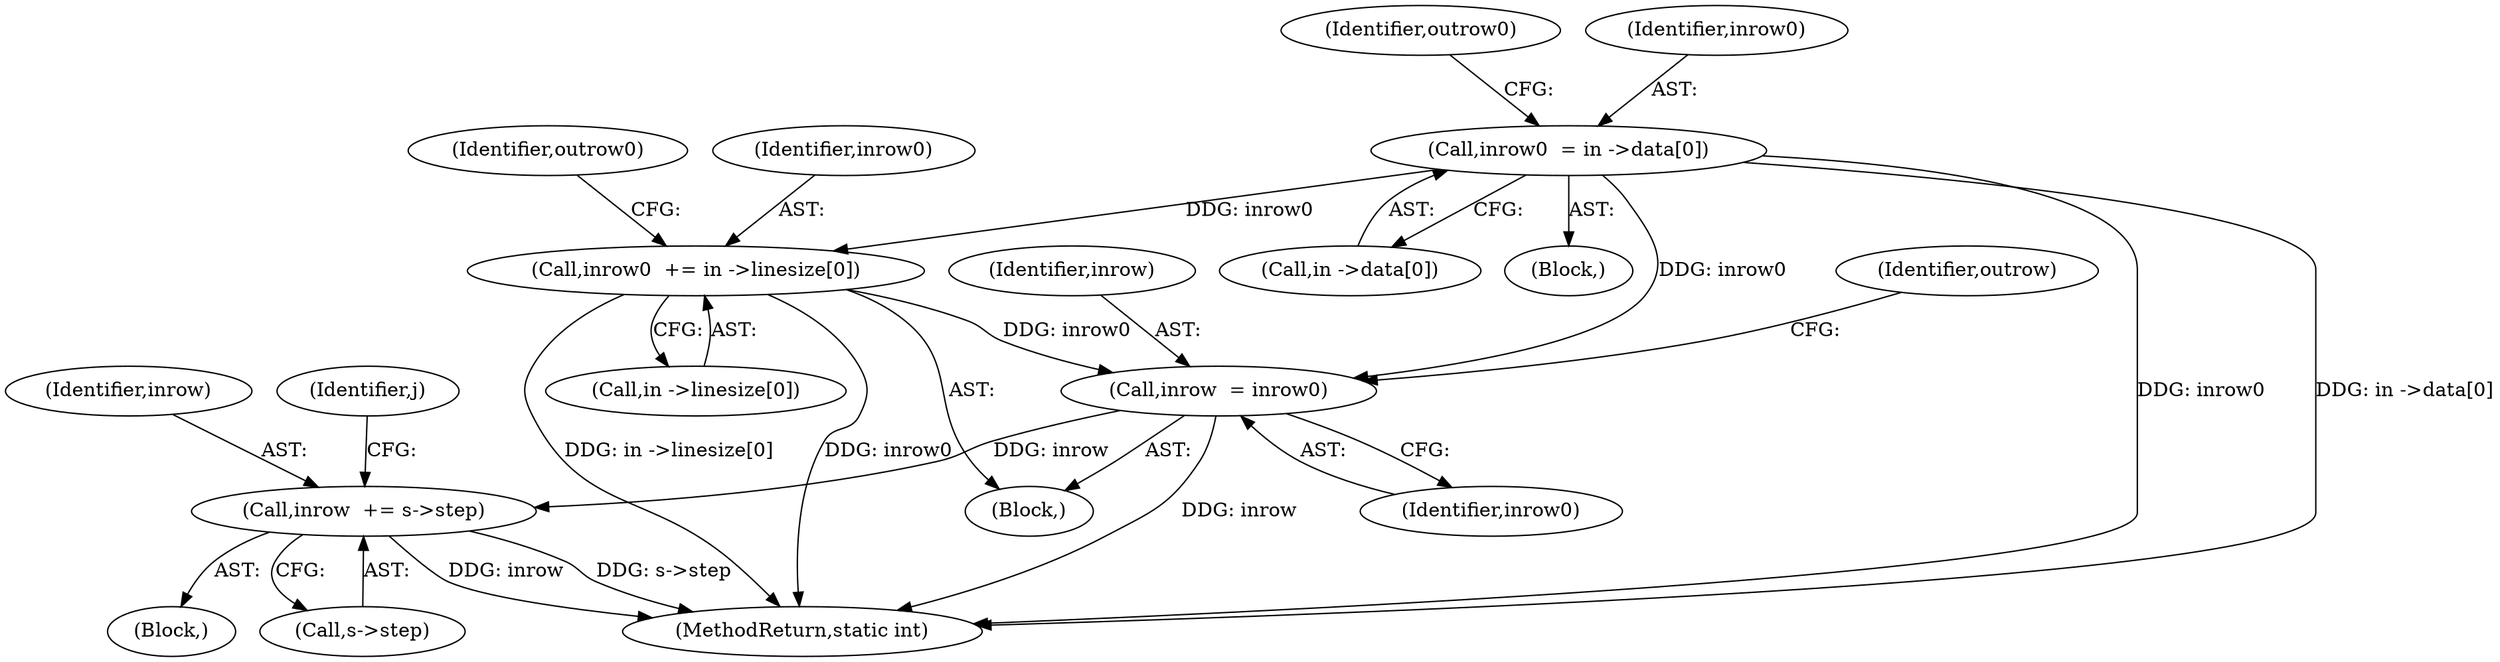 digraph "0_FFmpeg_e43a0a232dbf6d3c161823c2e07c52e76227a1bc_6@pointer" {
"1000216" [label="(Call,inrow  = inrow0)"];
"1000181" [label="(Call,inrow0  = in ->data[0])"];
"1000295" [label="(Call,inrow0  += in ->linesize[0])"];
"1000290" [label="(Call,inrow  += s->step)"];
"1000297" [label="(Call,in ->linesize[0])"];
"1000183" [label="(Call,in ->data[0])"];
"1000181" [label="(Call,inrow0  = in ->data[0])"];
"1000206" [label="(Block,)"];
"1000230" [label="(Identifier,j)"];
"1000180" [label="(Block,)"];
"1000303" [label="(Identifier,outrow0)"];
"1000290" [label="(Call,inrow  += s->step)"];
"1000296" [label="(Identifier,inrow0)"];
"1000189" [label="(Identifier,outrow0)"];
"1000217" [label="(Identifier,inrow)"];
"1000218" [label="(Identifier,inrow0)"];
"1000216" [label="(Call,inrow  = inrow0)"];
"1000231" [label="(Block,)"];
"1000292" [label="(Call,s->step)"];
"1000295" [label="(Call,inrow0  += in ->linesize[0])"];
"1000220" [label="(Identifier,outrow)"];
"1000291" [label="(Identifier,inrow)"];
"1000182" [label="(Identifier,inrow0)"];
"1000453" [label="(MethodReturn,static int)"];
"1000216" -> "1000206"  [label="AST: "];
"1000216" -> "1000218"  [label="CFG: "];
"1000217" -> "1000216"  [label="AST: "];
"1000218" -> "1000216"  [label="AST: "];
"1000220" -> "1000216"  [label="CFG: "];
"1000216" -> "1000453"  [label="DDG: inrow"];
"1000181" -> "1000216"  [label="DDG: inrow0"];
"1000295" -> "1000216"  [label="DDG: inrow0"];
"1000216" -> "1000290"  [label="DDG: inrow"];
"1000181" -> "1000180"  [label="AST: "];
"1000181" -> "1000183"  [label="CFG: "];
"1000182" -> "1000181"  [label="AST: "];
"1000183" -> "1000181"  [label="AST: "];
"1000189" -> "1000181"  [label="CFG: "];
"1000181" -> "1000453"  [label="DDG: inrow0"];
"1000181" -> "1000453"  [label="DDG: in ->data[0]"];
"1000181" -> "1000295"  [label="DDG: inrow0"];
"1000295" -> "1000206"  [label="AST: "];
"1000295" -> "1000297"  [label="CFG: "];
"1000296" -> "1000295"  [label="AST: "];
"1000297" -> "1000295"  [label="AST: "];
"1000303" -> "1000295"  [label="CFG: "];
"1000295" -> "1000453"  [label="DDG: inrow0"];
"1000295" -> "1000453"  [label="DDG: in ->linesize[0]"];
"1000290" -> "1000231"  [label="AST: "];
"1000290" -> "1000292"  [label="CFG: "];
"1000291" -> "1000290"  [label="AST: "];
"1000292" -> "1000290"  [label="AST: "];
"1000230" -> "1000290"  [label="CFG: "];
"1000290" -> "1000453"  [label="DDG: inrow"];
"1000290" -> "1000453"  [label="DDG: s->step"];
}

